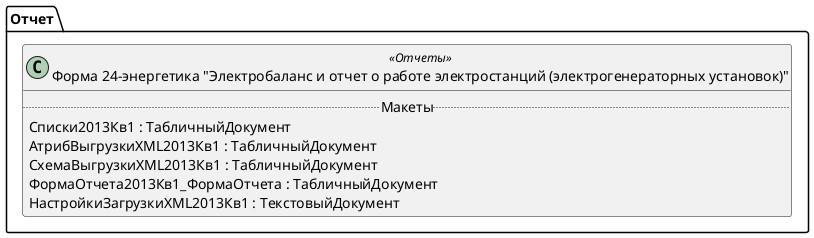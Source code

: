 ﻿@startuml РегламентированныйОтчетСтатистикаФорма24Энергетика
'!include templates.wsd
'..\include templates.wsd
class Отчет.РегламентированныйОтчетСтатистикаФорма24Энергетика as "Форма 24-энергетика "Электробаланс и отчет о работе электростанций (электрогенераторных установок)"" <<Отчеты>>
{
..Макеты..
Списки2013Кв1 : ТабличныйДокумент
АтрибВыгрузкиXML2013Кв1 : ТабличныйДокумент
СхемаВыгрузкиXML2013Кв1 : ТабличныйДокумент
ФормаОтчета2013Кв1_ФормаОтчета : ТабличныйДокумент
НастройкиЗагрузкиXML2013Кв1 : ТекстовыйДокумент
}
@enduml
